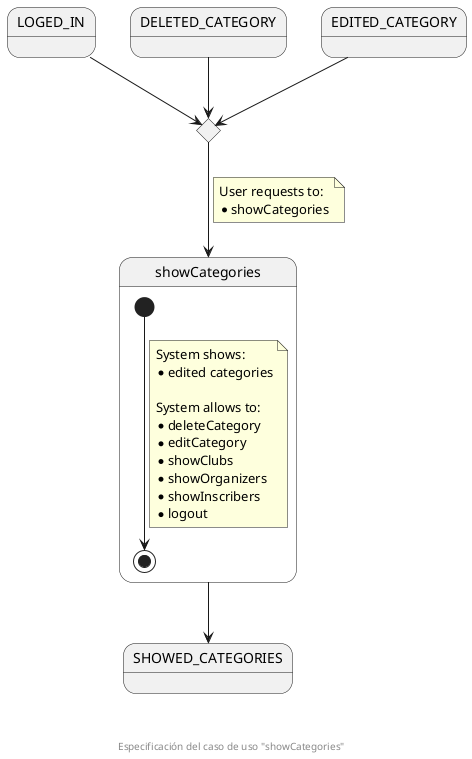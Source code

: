 @startuml
state LOGED_IN
state DELETED_CATEGORY
state EDITED_CATEGORY

state enterShowCategoriesCHC <<choice>>

state showCategories {
  [*] --> [*]
  note on link
    System shows:
    * edited categories

    System allows to:
    * deleteCategory
    * editCategory
    * showClubs
    * showOrganizers
    * showInscribers
    * logout
  end note
}
state SHOWED_CATEGORIES

LOGED_IN --> enterShowCategoriesCHC
DELETED_CATEGORY --> enterShowCategoriesCHC
EDITED_CATEGORY --> enterShowCategoriesCHC
enterShowCategoriesCHC --> showCategories
note on link
  User requests to:
  * showCategories
end note
showCategories --> SHOWED_CATEGORIES

footer \n\n\n Especificación del caso de uso "showCategories"
@enduml
